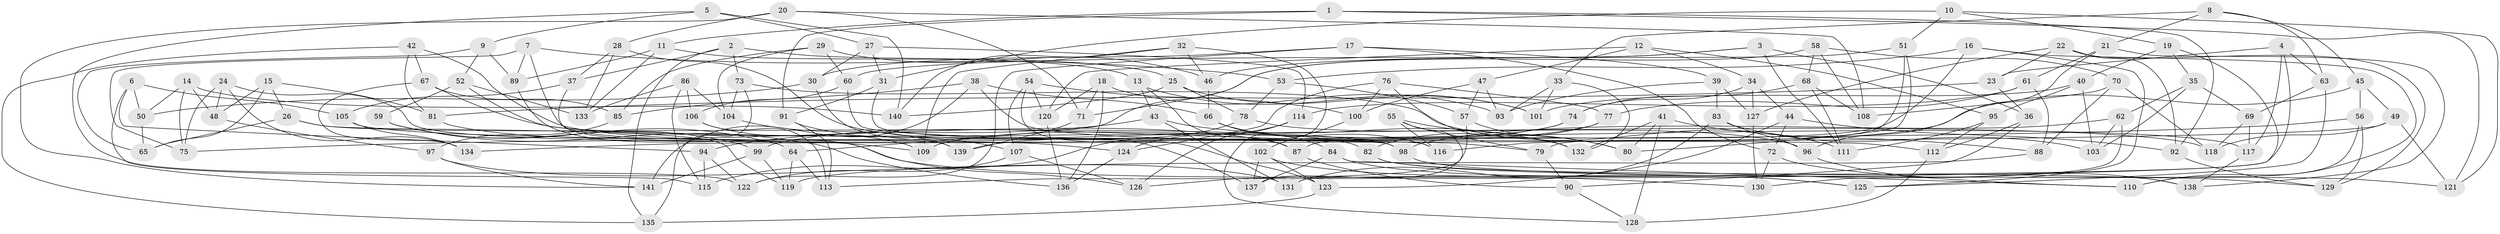 // Generated by graph-tools (version 1.1) at 2025/03/03/09/25 03:03:06]
// undirected, 141 vertices, 282 edges
graph export_dot {
graph [start="1"]
  node [color=gray90,style=filled];
  1;
  2;
  3;
  4;
  5;
  6;
  7;
  8;
  9;
  10;
  11;
  12;
  13;
  14;
  15;
  16;
  17;
  18;
  19;
  20;
  21;
  22;
  23;
  24;
  25;
  26;
  27;
  28;
  29;
  30;
  31;
  32;
  33;
  34;
  35;
  36;
  37;
  38;
  39;
  40;
  41;
  42;
  43;
  44;
  45;
  46;
  47;
  48;
  49;
  50;
  51;
  52;
  53;
  54;
  55;
  56;
  57;
  58;
  59;
  60;
  61;
  62;
  63;
  64;
  65;
  66;
  67;
  68;
  69;
  70;
  71;
  72;
  73;
  74;
  75;
  76;
  77;
  78;
  79;
  80;
  81;
  82;
  83;
  84;
  85;
  86;
  87;
  88;
  89;
  90;
  91;
  92;
  93;
  94;
  95;
  96;
  97;
  98;
  99;
  100;
  101;
  102;
  103;
  104;
  105;
  106;
  107;
  108;
  109;
  110;
  111;
  112;
  113;
  114;
  115;
  116;
  117;
  118;
  119;
  120;
  121;
  122;
  123;
  124;
  125;
  126;
  127;
  128;
  129;
  130;
  131;
  132;
  133;
  134;
  135;
  136;
  137;
  138;
  139;
  140;
  141;
  1 -- 121;
  1 -- 91;
  1 -- 11;
  1 -- 92;
  2 -- 37;
  2 -- 73;
  2 -- 25;
  2 -- 135;
  3 -- 46;
  3 -- 64;
  3 -- 111;
  3 -- 36;
  4 -- 117;
  4 -- 23;
  4 -- 113;
  4 -- 63;
  5 -- 140;
  5 -- 27;
  5 -- 9;
  5 -- 122;
  6 -- 94;
  6 -- 105;
  6 -- 115;
  6 -- 50;
  7 -- 89;
  7 -- 75;
  7 -- 53;
  7 -- 139;
  8 -- 63;
  8 -- 33;
  8 -- 21;
  8 -- 45;
  9 -- 65;
  9 -- 89;
  9 -- 52;
  10 -- 51;
  10 -- 121;
  10 -- 19;
  10 -- 31;
  11 -- 133;
  11 -- 89;
  11 -- 13;
  12 -- 120;
  12 -- 47;
  12 -- 95;
  12 -- 34;
  13 -- 101;
  13 -- 43;
  13 -- 87;
  14 -- 48;
  14 -- 140;
  14 -- 50;
  14 -- 75;
  15 -- 65;
  15 -- 81;
  15 -- 26;
  15 -- 48;
  16 -- 125;
  16 -- 110;
  16 -- 87;
  16 -- 53;
  17 -- 72;
  17 -- 39;
  17 -- 122;
  17 -- 30;
  18 -- 120;
  18 -- 71;
  18 -- 93;
  18 -- 136;
  19 -- 40;
  19 -- 131;
  19 -- 35;
  20 -- 141;
  20 -- 28;
  20 -- 71;
  20 -- 108;
  21 -- 96;
  21 -- 138;
  21 -- 61;
  22 -- 92;
  22 -- 129;
  22 -- 127;
  22 -- 23;
  23 -- 36;
  23 -- 81;
  24 -- 48;
  24 -- 134;
  24 -- 75;
  24 -- 109;
  25 -- 101;
  25 -- 140;
  25 -- 78;
  26 -- 65;
  26 -- 98;
  26 -- 119;
  27 -- 114;
  27 -- 30;
  27 -- 31;
  28 -- 82;
  28 -- 37;
  28 -- 133;
  29 -- 85;
  29 -- 104;
  29 -- 60;
  29 -- 46;
  30 -- 50;
  30 -- 137;
  31 -- 116;
  31 -- 91;
  32 -- 46;
  32 -- 140;
  32 -- 128;
  32 -- 109;
  33 -- 101;
  33 -- 93;
  33 -- 132;
  34 -- 74;
  34 -- 127;
  34 -- 44;
  35 -- 69;
  35 -- 62;
  35 -- 103;
  36 -- 90;
  36 -- 112;
  37 -- 105;
  37 -- 126;
  38 -- 85;
  38 -- 141;
  38 -- 66;
  38 -- 79;
  39 -- 83;
  39 -- 93;
  39 -- 127;
  40 -- 101;
  40 -- 95;
  40 -- 103;
  41 -- 132;
  41 -- 88;
  41 -- 80;
  41 -- 128;
  42 -- 117;
  42 -- 81;
  42 -- 135;
  42 -- 67;
  43 -- 132;
  43 -- 131;
  43 -- 94;
  44 -- 72;
  44 -- 123;
  44 -- 92;
  45 -- 116;
  45 -- 49;
  45 -- 56;
  46 -- 66;
  47 -- 93;
  47 -- 57;
  47 -- 100;
  48 -- 97;
  49 -- 121;
  49 -- 134;
  49 -- 118;
  50 -- 65;
  51 -- 80;
  51 -- 60;
  51 -- 79;
  52 -- 59;
  52 -- 112;
  52 -- 133;
  53 -- 78;
  53 -- 57;
  54 -- 107;
  54 -- 100;
  54 -- 123;
  54 -- 120;
  55 -- 116;
  55 -- 80;
  55 -- 79;
  55 -- 137;
  56 -- 75;
  56 -- 110;
  56 -- 129;
  57 -- 126;
  57 -- 80;
  58 -- 70;
  58 -- 108;
  58 -- 71;
  58 -- 68;
  59 -- 99;
  59 -- 64;
  59 -- 136;
  60 -- 106;
  60 -- 98;
  61 -- 88;
  61 -- 77;
  61 -- 114;
  62 -- 130;
  62 -- 103;
  62 -- 98;
  63 -- 69;
  63 -- 125;
  64 -- 113;
  64 -- 119;
  66 -- 116;
  66 -- 84;
  67 -- 134;
  67 -- 85;
  67 -- 118;
  68 -- 74;
  68 -- 111;
  68 -- 108;
  69 -- 118;
  69 -- 117;
  70 -- 88;
  70 -- 118;
  70 -- 108;
  71 -- 139;
  72 -- 130;
  72 -- 110;
  73 -- 111;
  73 -- 104;
  73 -- 135;
  74 -- 109;
  74 -- 99;
  76 -- 100;
  76 -- 124;
  76 -- 77;
  76 -- 132;
  77 -- 82;
  77 -- 139;
  78 -- 96;
  78 -- 115;
  79 -- 90;
  81 -- 87;
  82 -- 138;
  82 -- 129;
  83 -- 131;
  83 -- 103;
  83 -- 96;
  84 -- 137;
  84 -- 110;
  84 -- 125;
  85 -- 97;
  86 -- 133;
  86 -- 106;
  86 -- 104;
  86 -- 115;
  87 -- 90;
  88 -- 119;
  89 -- 130;
  90 -- 128;
  91 -- 113;
  91 -- 107;
  92 -- 129;
  94 -- 115;
  94 -- 122;
  95 -- 111;
  95 -- 112;
  96 -- 138;
  97 -- 131;
  97 -- 141;
  98 -- 121;
  99 -- 119;
  99 -- 141;
  100 -- 102;
  102 -- 137;
  102 -- 123;
  102 -- 125;
  104 -- 139;
  105 -- 134;
  105 -- 124;
  106 -- 109;
  106 -- 113;
  107 -- 122;
  107 -- 126;
  112 -- 128;
  114 -- 124;
  114 -- 126;
  117 -- 138;
  120 -- 136;
  123 -- 135;
  124 -- 136;
  127 -- 130;
}
